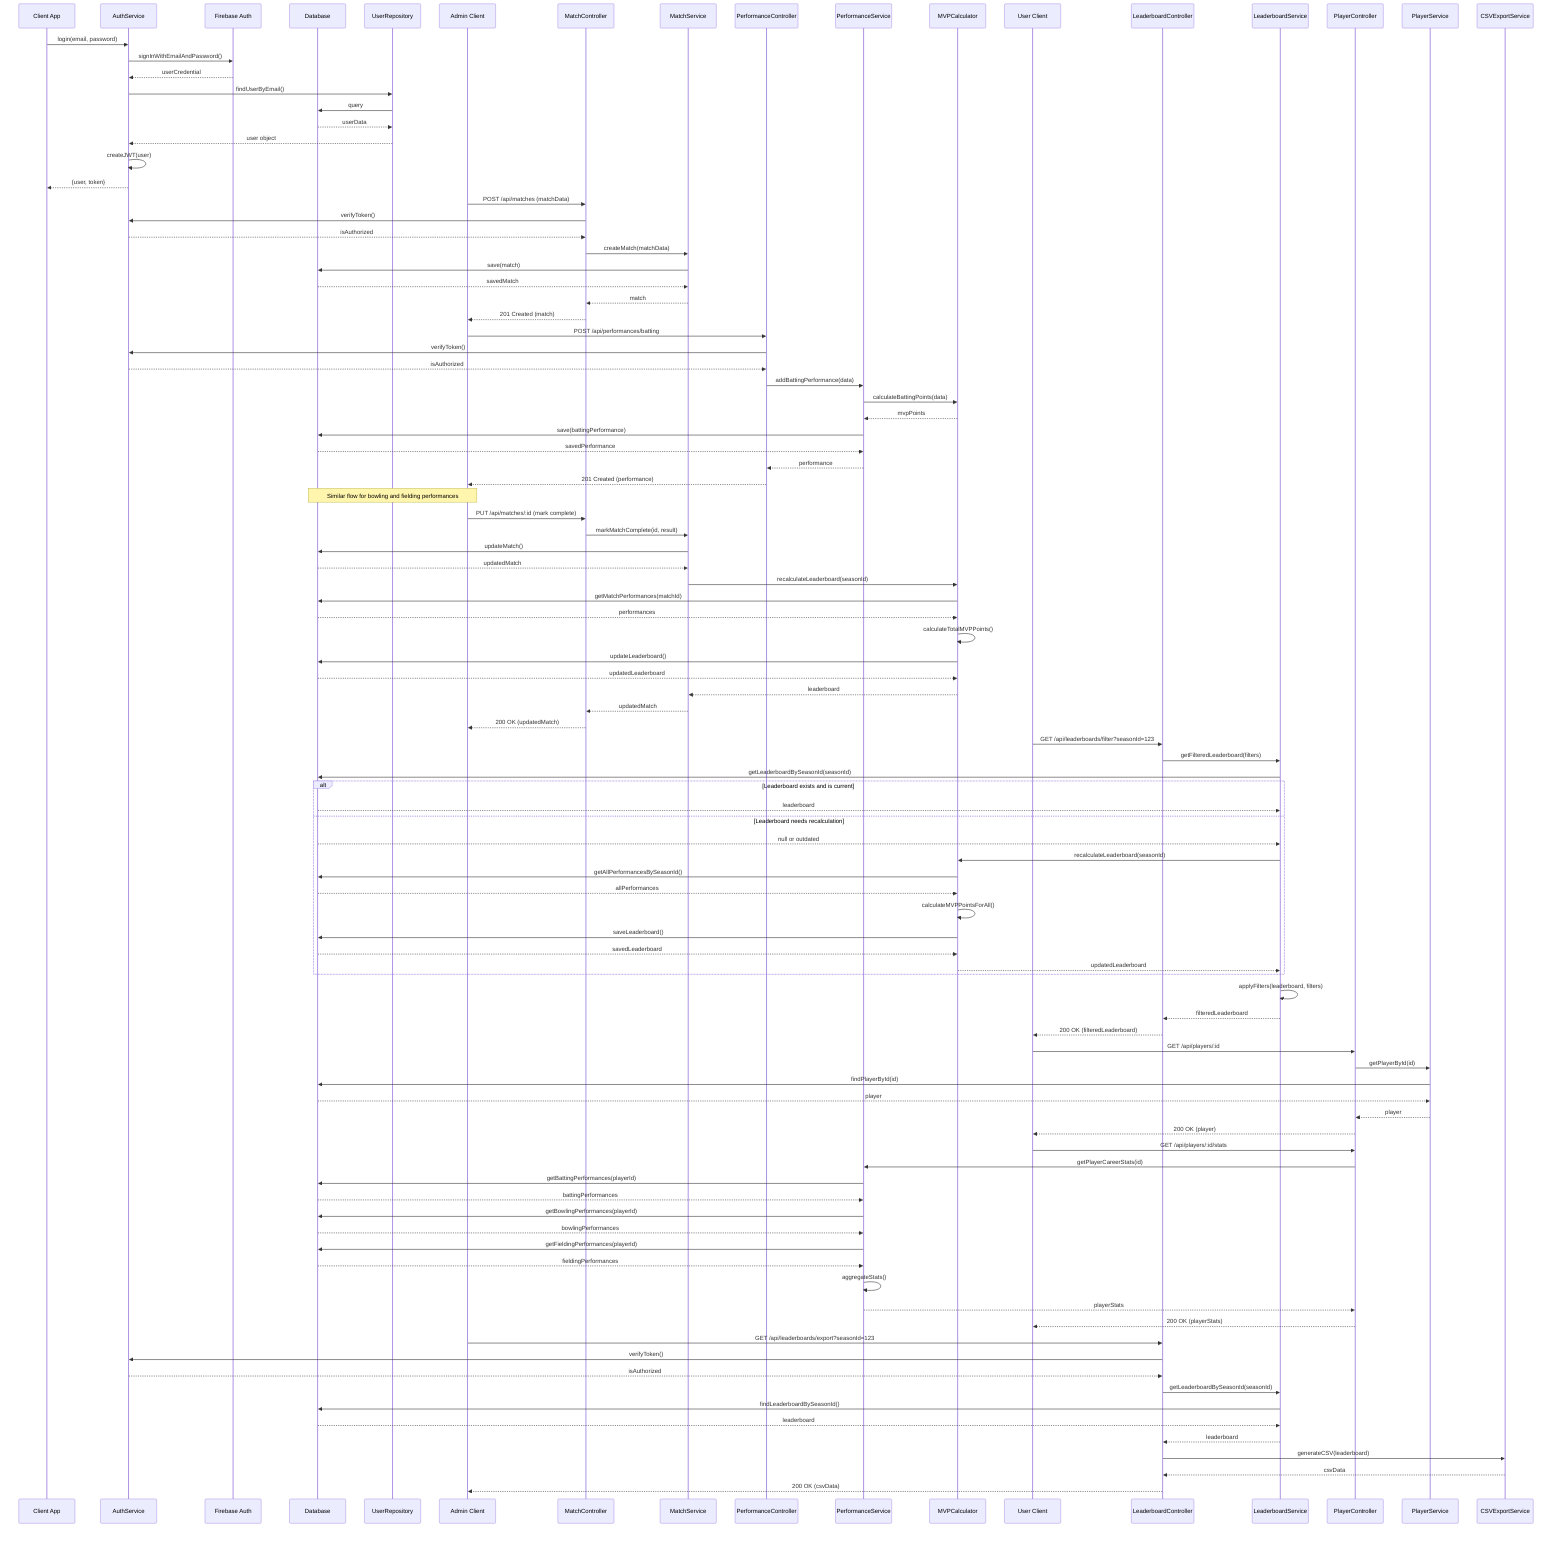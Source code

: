 sequenceDiagram
    %% User Authentication Flow
    participant Client as Client App
    participant Auth as AuthService
    participant Firebase as Firebase Auth
    participant DB as Database
    participant UserRepo as UserRepository

    %% Authentication Flow
    Client->>Auth: login(email, password)
    Auth->>Firebase: signInWithEmailAndPassword()
    Firebase-->>Auth: userCredential
    Auth->>UserRepo: findUserByEmail()
    UserRepo->>DB: query
    DB-->>UserRepo: userData
    UserRepo-->>Auth: user object
    Auth->>Auth: createJWT(user)
    Auth-->>Client: {user, token}

    %% Match Creation and Performance Entry Flow
    participant Admin as Admin Client
    participant MatchCtrl as MatchController
    participant MatchSvc as MatchService
    participant PerfCtrl as PerformanceController
    participant PerfSvc as PerformanceService
    participant MVP as MVPCalculator

    Admin->>MatchCtrl: POST /api/matches (matchData)
    MatchCtrl->>Auth: verifyToken()
    Auth-->>MatchCtrl: isAuthorized
    MatchCtrl->>MatchSvc: createMatch(matchData)
    MatchSvc->>DB: save(match)
    DB-->>MatchSvc: savedMatch
    MatchSvc-->>MatchCtrl: match
    MatchCtrl-->>Admin: 201 Created (match)
    
    Admin->>PerfCtrl: POST /api/performances/batting
    PerfCtrl->>Auth: verifyToken()
    Auth-->>PerfCtrl: isAuthorized
    PerfCtrl->>PerfSvc: addBattingPerformance(data)
    PerfSvc->>MVP: calculateBattingPoints(data)
    MVP-->>PerfSvc: mvpPoints
    PerfSvc->>DB: save(battingPerformance)
    DB-->>PerfSvc: savedPerformance
    PerfSvc-->>PerfCtrl: performance
    PerfCtrl-->>Admin: 201 Created (performance)
    
    Note over Admin,DB: Similar flow for bowling and fielding performances
    
    %% Match Completion and Leaderboard Update
    Admin->>MatchCtrl: PUT /api/matches/:id (mark complete)
    MatchCtrl->>MatchSvc: markMatchComplete(id, result)
    MatchSvc->>DB: updateMatch()
    DB-->>MatchSvc: updatedMatch
    MatchSvc->>MVP: recalculateLeaderboard(seasonId)
    MVP->>DB: getMatchPerformances(matchId)
    DB-->>MVP: performances
    MVP->>MVP: calculateTotalMVPPoints()
    MVP->>DB: updateLeaderboard()
    DB-->>MVP: updatedLeaderboard
    MVP-->>MatchSvc: leaderboard
    MatchSvc-->>MatchCtrl: updatedMatch
    MatchCtrl-->>Admin: 200 OK (updatedMatch)

    %% Leaderboard Generation and Display Flow
    participant User as User Client
    participant LeadCtrl as LeaderboardController
    participant LeadSvc as LeaderboardService
    
    User->>LeadCtrl: GET /api/leaderboards/filter?seasonId=123
    LeadCtrl->>LeadSvc: getFilteredLeaderboard(filters)
    LeadSvc->>DB: getLeaderboardBySeasonId(seasonId)
    alt Leaderboard exists and is current
        DB-->>LeadSvc: leaderboard
    else Leaderboard needs recalculation
        DB-->>LeadSvc: null or outdated
        LeadSvc->>MVP: recalculateLeaderboard(seasonId)
        MVP->>DB: getAllPerformancesBySeasonId()
        DB-->>MVP: allPerformances
        MVP->>MVP: calculateMVPPointsForAll()
        MVP->>DB: saveLeaderboard()
        DB-->>MVP: savedLeaderboard
        MVP-->>LeadSvc: updatedLeaderboard
    end
    LeadSvc->>LeadSvc: applyFilters(leaderboard, filters)
    LeadSvc-->>LeadCtrl: filteredLeaderboard
    LeadCtrl-->>User: 200 OK (filteredLeaderboard)

    %% Player Profile and Stats Retrieval
    participant PlayerCtrl as PlayerController
    participant PlayerSvc as PlayerService

    User->>PlayerCtrl: GET /api/players/:id
    PlayerCtrl->>PlayerSvc: getPlayerById(id)
    PlayerSvc->>DB: findPlayerById(id)
    DB-->>PlayerSvc: player
    PlayerSvc-->>PlayerCtrl: player
    PlayerCtrl-->>User: 200 OK (player)
    
    User->>PlayerCtrl: GET /api/players/:id/stats
    PlayerCtrl->>PerfSvc: getPlayerCareerStats(id)
    PerfSvc->>DB: getBattingPerformances(playerId)
    DB-->>PerfSvc: battingPerformances
    PerfSvc->>DB: getBowlingPerformances(playerId)
    DB-->>PerfSvc: bowlingPerformances
    PerfSvc->>DB: getFieldingPerformances(playerId)
    DB-->>PerfSvc: fieldingPerformances
    PerfSvc->>PerfSvc: aggregateStats()
    PerfSvc-->>PlayerCtrl: playerStats
    PlayerCtrl-->>User: 200 OK (playerStats)

    %% CSV Export Flow
    participant ExportSvc as CSVExportService
    
    Admin->>LeadCtrl: GET /api/leaderboards/export?seasonId=123
    LeadCtrl->>Auth: verifyToken()
    Auth-->>LeadCtrl: isAuthorized
    LeadCtrl->>LeadSvc: getLeaderboardBySeasonId(seasonId)
    LeadSvc->>DB: findLeaderboardBySeasonId()
    DB-->>LeadSvc: leaderboard
    LeadSvc-->>LeadCtrl: leaderboard
    LeadCtrl->>ExportSvc: generateCSV(leaderboard)
    ExportSvc-->>LeadCtrl: csvData
    LeadCtrl-->>Admin: 200 OK (csvData)
